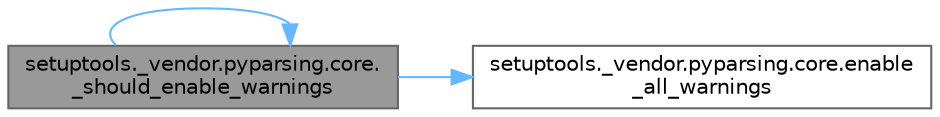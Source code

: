 digraph "setuptools._vendor.pyparsing.core._should_enable_warnings"
{
 // LATEX_PDF_SIZE
  bgcolor="transparent";
  edge [fontname=Helvetica,fontsize=10,labelfontname=Helvetica,labelfontsize=10];
  node [fontname=Helvetica,fontsize=10,shape=box,height=0.2,width=0.4];
  rankdir="LR";
  Node1 [id="Node000001",label="setuptools._vendor.pyparsing.core.\l_should_enable_warnings",height=0.2,width=0.4,color="gray40", fillcolor="grey60", style="filled", fontcolor="black",tooltip=" "];
  Node1 -> Node1 [id="edge1_Node000001_Node000001",color="steelblue1",style="solid",tooltip=" "];
  Node1 -> Node2 [id="edge2_Node000001_Node000002",color="steelblue1",style="solid",tooltip=" "];
  Node2 [id="Node000002",label="setuptools._vendor.pyparsing.core.enable\l_all_warnings",height=0.2,width=0.4,color="grey40", fillcolor="white", style="filled",URL="$namespacesetuptools_1_1__vendor_1_1pyparsing_1_1core.html#a0f5ab34db47970637f72773f4d729a65",tooltip=" "];
}
